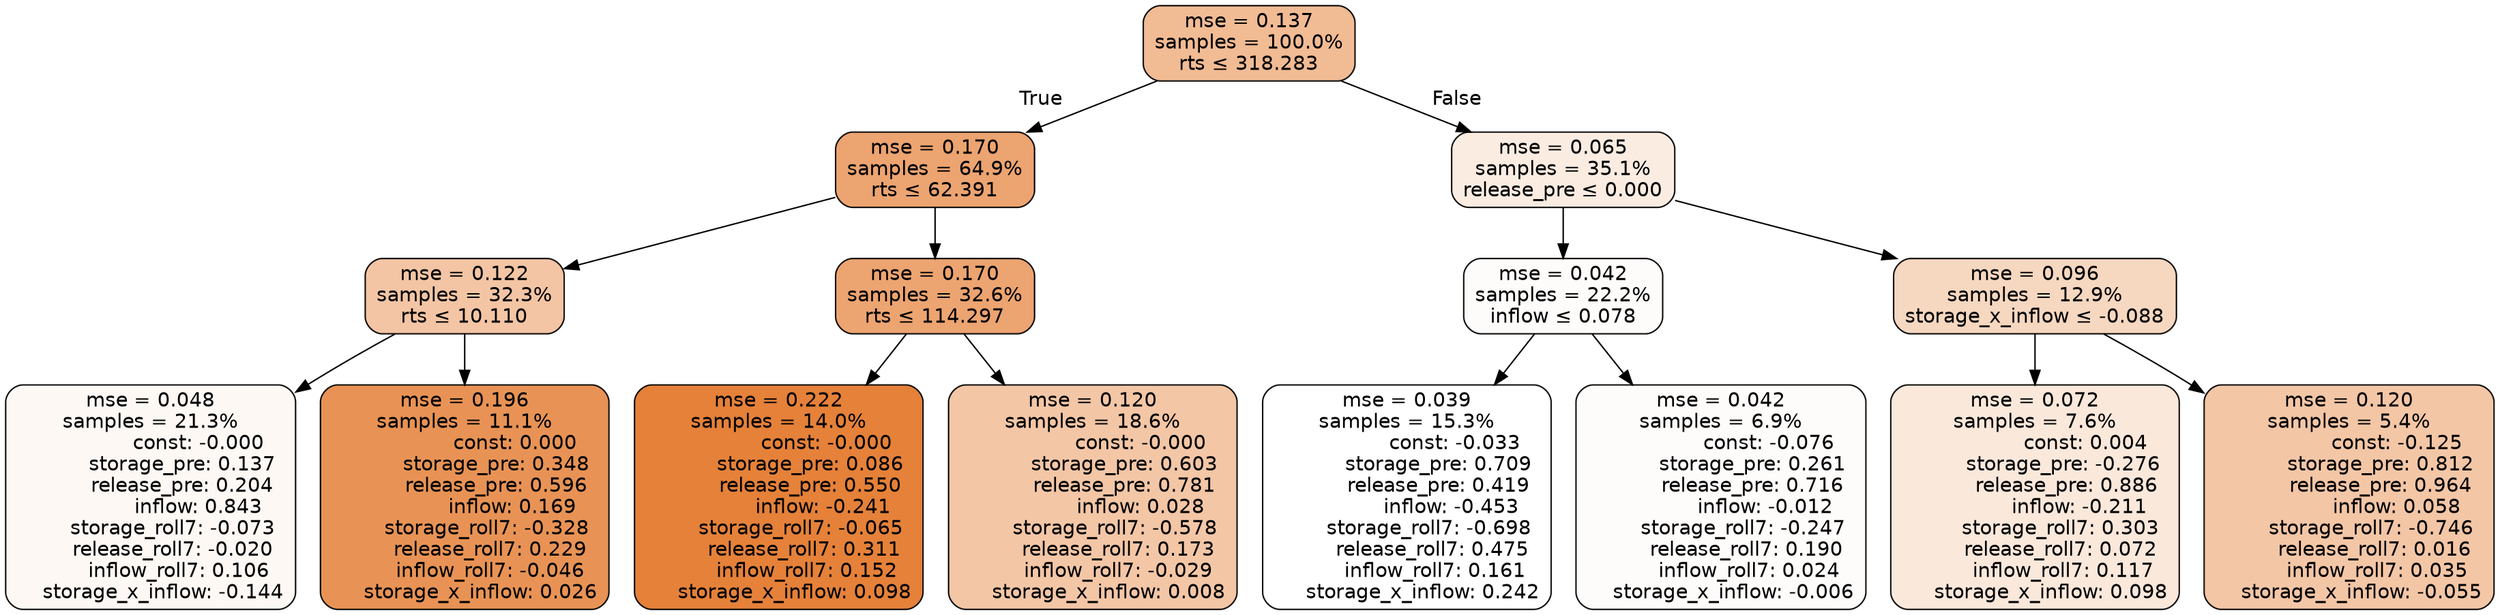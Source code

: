 digraph tree {
bgcolor="transparent"
node [shape=rectangle, style="filled, rounded", color="black", fontname=helvetica] ;
edge [fontname=helvetica] ;
	"0" [label="mse = 0.137
samples = 100.0%
rts &le; 318.283", fillcolor="#f1bb94"]
	"1" [label="mse = 0.170
samples = 64.9%
rts &le; 62.391", fillcolor="#eca471"]
	"2" [label="mse = 0.122
samples = 32.3%
rts &le; 10.110", fillcolor="#f3c5a4"]
	"3" [label="mse = 0.048
samples = 21.3%
               const: -0.000
          storage_pre: 0.137
          release_pre: 0.204
               inflow: 0.843
       storage_roll7: -0.073
       release_roll7: -0.020
         inflow_roll7: 0.106
    storage_x_inflow: -0.144", fillcolor="#fdf8f4"]
	"4" [label="mse = 0.196
samples = 11.1%
                const: 0.000
          storage_pre: 0.348
          release_pre: 0.596
               inflow: 0.169
       storage_roll7: -0.328
        release_roll7: 0.229
        inflow_roll7: -0.046
     storage_x_inflow: 0.026", fillcolor="#e89355"]
	"5" [label="mse = 0.170
samples = 32.6%
rts &le; 114.297", fillcolor="#eca471"]
	"6" [label="mse = 0.222
samples = 14.0%
               const: -0.000
          storage_pre: 0.086
          release_pre: 0.550
              inflow: -0.241
       storage_roll7: -0.065
        release_roll7: 0.311
         inflow_roll7: 0.152
     storage_x_inflow: 0.098", fillcolor="#e58139"]
	"7" [label="mse = 0.120
samples = 18.6%
               const: -0.000
          storage_pre: 0.603
          release_pre: 0.781
               inflow: 0.028
       storage_roll7: -0.578
        release_roll7: 0.173
        inflow_roll7: -0.029
     storage_x_inflow: 0.008", fillcolor="#f3c6a6"]
	"8" [label="mse = 0.065
samples = 35.1%
release_pre &le; 0.000", fillcolor="#fbece2"]
	"9" [label="mse = 0.042
samples = 22.2%
inflow &le; 0.078", fillcolor="#fefcfb"]
	"10" [label="mse = 0.039
samples = 15.3%
               const: -0.033
          storage_pre: 0.709
          release_pre: 0.419
              inflow: -0.453
       storage_roll7: -0.698
        release_roll7: 0.475
         inflow_roll7: 0.161
     storage_x_inflow: 0.242", fillcolor="#ffffff"]
	"11" [label="mse = 0.042
samples = 6.9%
               const: -0.076
          storage_pre: 0.261
          release_pre: 0.716
              inflow: -0.012
       storage_roll7: -0.247
        release_roll7: 0.190
         inflow_roll7: 0.024
    storage_x_inflow: -0.006", fillcolor="#fefcfb"]
	"12" [label="mse = 0.096
samples = 12.9%
storage_x_inflow &le; -0.088", fillcolor="#f6d7c0"]
	"13" [label="mse = 0.072
samples = 7.6%
                const: 0.004
         storage_pre: -0.276
          release_pre: 0.886
              inflow: -0.211
        storage_roll7: 0.303
        release_roll7: 0.072
         inflow_roll7: 0.117
     storage_x_inflow: 0.098", fillcolor="#fae8db"]
	"14" [label="mse = 0.120
samples = 5.4%
               const: -0.125
          storage_pre: 0.812
          release_pre: 0.964
               inflow: 0.058
       storage_roll7: -0.746
        release_roll7: 0.016
         inflow_roll7: 0.035
    storage_x_inflow: -0.055", fillcolor="#f3c6a6"]

	"0" -> "1" [labeldistance=2.5, labelangle=45, headlabel="True"]
	"1" -> "2"
	"2" -> "3"
	"2" -> "4"
	"1" -> "5"
	"5" -> "6"
	"5" -> "7"
	"0" -> "8" [labeldistance=2.5, labelangle=-45, headlabel="False"]
	"8" -> "9"
	"9" -> "10"
	"9" -> "11"
	"8" -> "12"
	"12" -> "13"
	"12" -> "14"
}